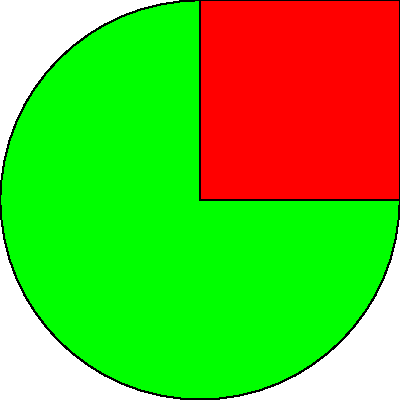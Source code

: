 size(200);
picture pic;
picture fig;
filldraw(pic,unitcircle,green);
filldraw(fig,unitsquare,red);
add(pic);
add(fig);